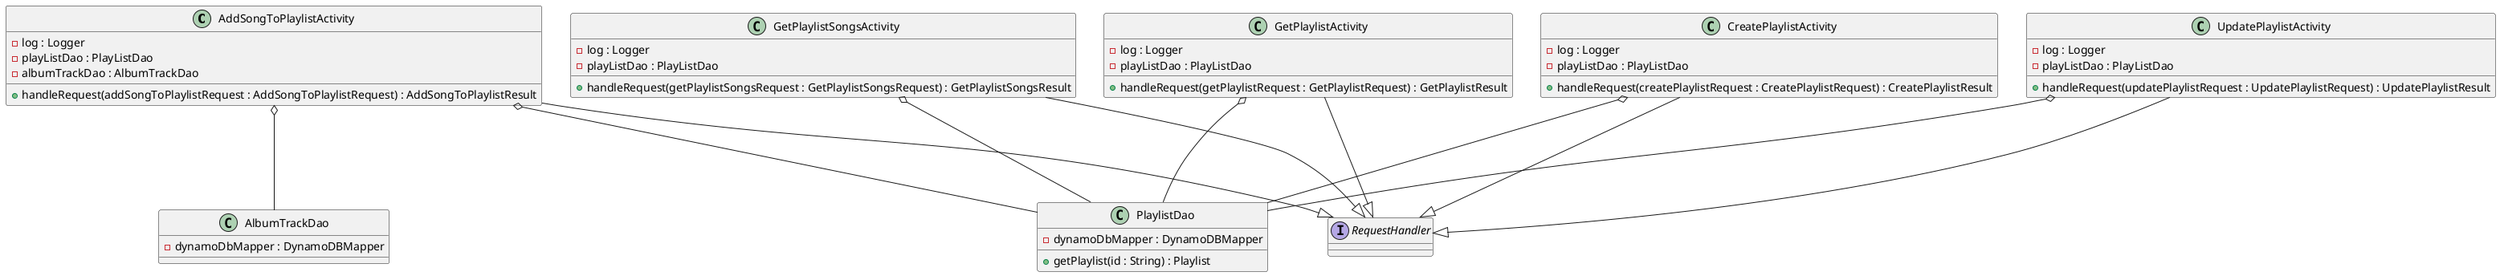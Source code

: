 @startuml
class AddSongToPlaylistActivity {
    -log : Logger
    -playListDao : PlayListDao
    -albumTrackDao : AlbumTrackDao
    +handleRequest(addSongToPlaylistRequest : AddSongToPlaylistRequest) : AddSongToPlaylistResult
}
class CreatePlaylistActivity {
    -log : Logger
    -playListDao : PlayListDao
    +handleRequest(createPlaylistRequest : CreatePlaylistRequest) : CreatePlaylistResult
}
class GetPlaylistActivity {
    -log : Logger
    -playListDao : PlayListDao
    +handleRequest(getPlaylistRequest : GetPlaylistRequest) : GetPlaylistResult
}
class GetPlaylistSongsActivity {
    -log : Logger
    -playListDao : PlayListDao
    +handleRequest(getPlaylistSongsRequest : GetPlaylistSongsRequest) : GetPlaylistSongsResult
}
class UpdatePlaylistActivity {
    -log : Logger
    -playListDao : PlayListDao
    +handleRequest(updatePlaylistRequest : UpdatePlaylistRequest) : UpdatePlaylistResult
}

interface RequestHandler {
}


class AlbumTrackDao {
    -dynamoDbMapper : DynamoDBMapper
}

class PlaylistDao {
    -dynamoDbMapper : DynamoDBMapper
    +getPlaylist(id : String) : Playlist
}

AddSongToPlaylistActivity o-- PlaylistDao
AddSongToPlaylistActivity o--- AlbumTrackDao
CreatePlaylistActivity o--- PlaylistDao
GetPlaylistActivity o--- PlaylistDao
GetPlaylistSongsActivity o--- PlaylistDao
UpdatePlaylistActivity o-- PlaylistDao
AddSongToPlaylistActivity ---|> RequestHandler
CreatePlaylistActivity ---|> RequestHandler
GetPlaylistActivity ---|> RequestHandler
GetPlaylistSongsActivity ---|> RequestHandler
UpdatePlaylistActivity ---|> RequestHandler

newpage
class AlbumTrack {
    -@DynamoDBHashKey asin : String
    -@DynamoDBRangeKey trackNumber : Integer
    -albumName : String
    -songTitle : String
}

class Playlist {
    -@DynamoDBHashKey id : String
    -name : String
    -customerId : String
    -songCount : Integer
    -tags : Set<String>
    -songList : List<AlbumTrack>
    +getId() : String
    +setId(id : String)
    +getSongList() : List<AlbumTrack>
    +setSongList(songList : List<AlbumTrack>)
}
class AlbumTrackNotFoundException {}
class InvalidAttributeValueException {}
class PlaylistNotFoundException {}

Playlist o-- AlbumTrack
Playlist -- AlbumTrack

@enduml
